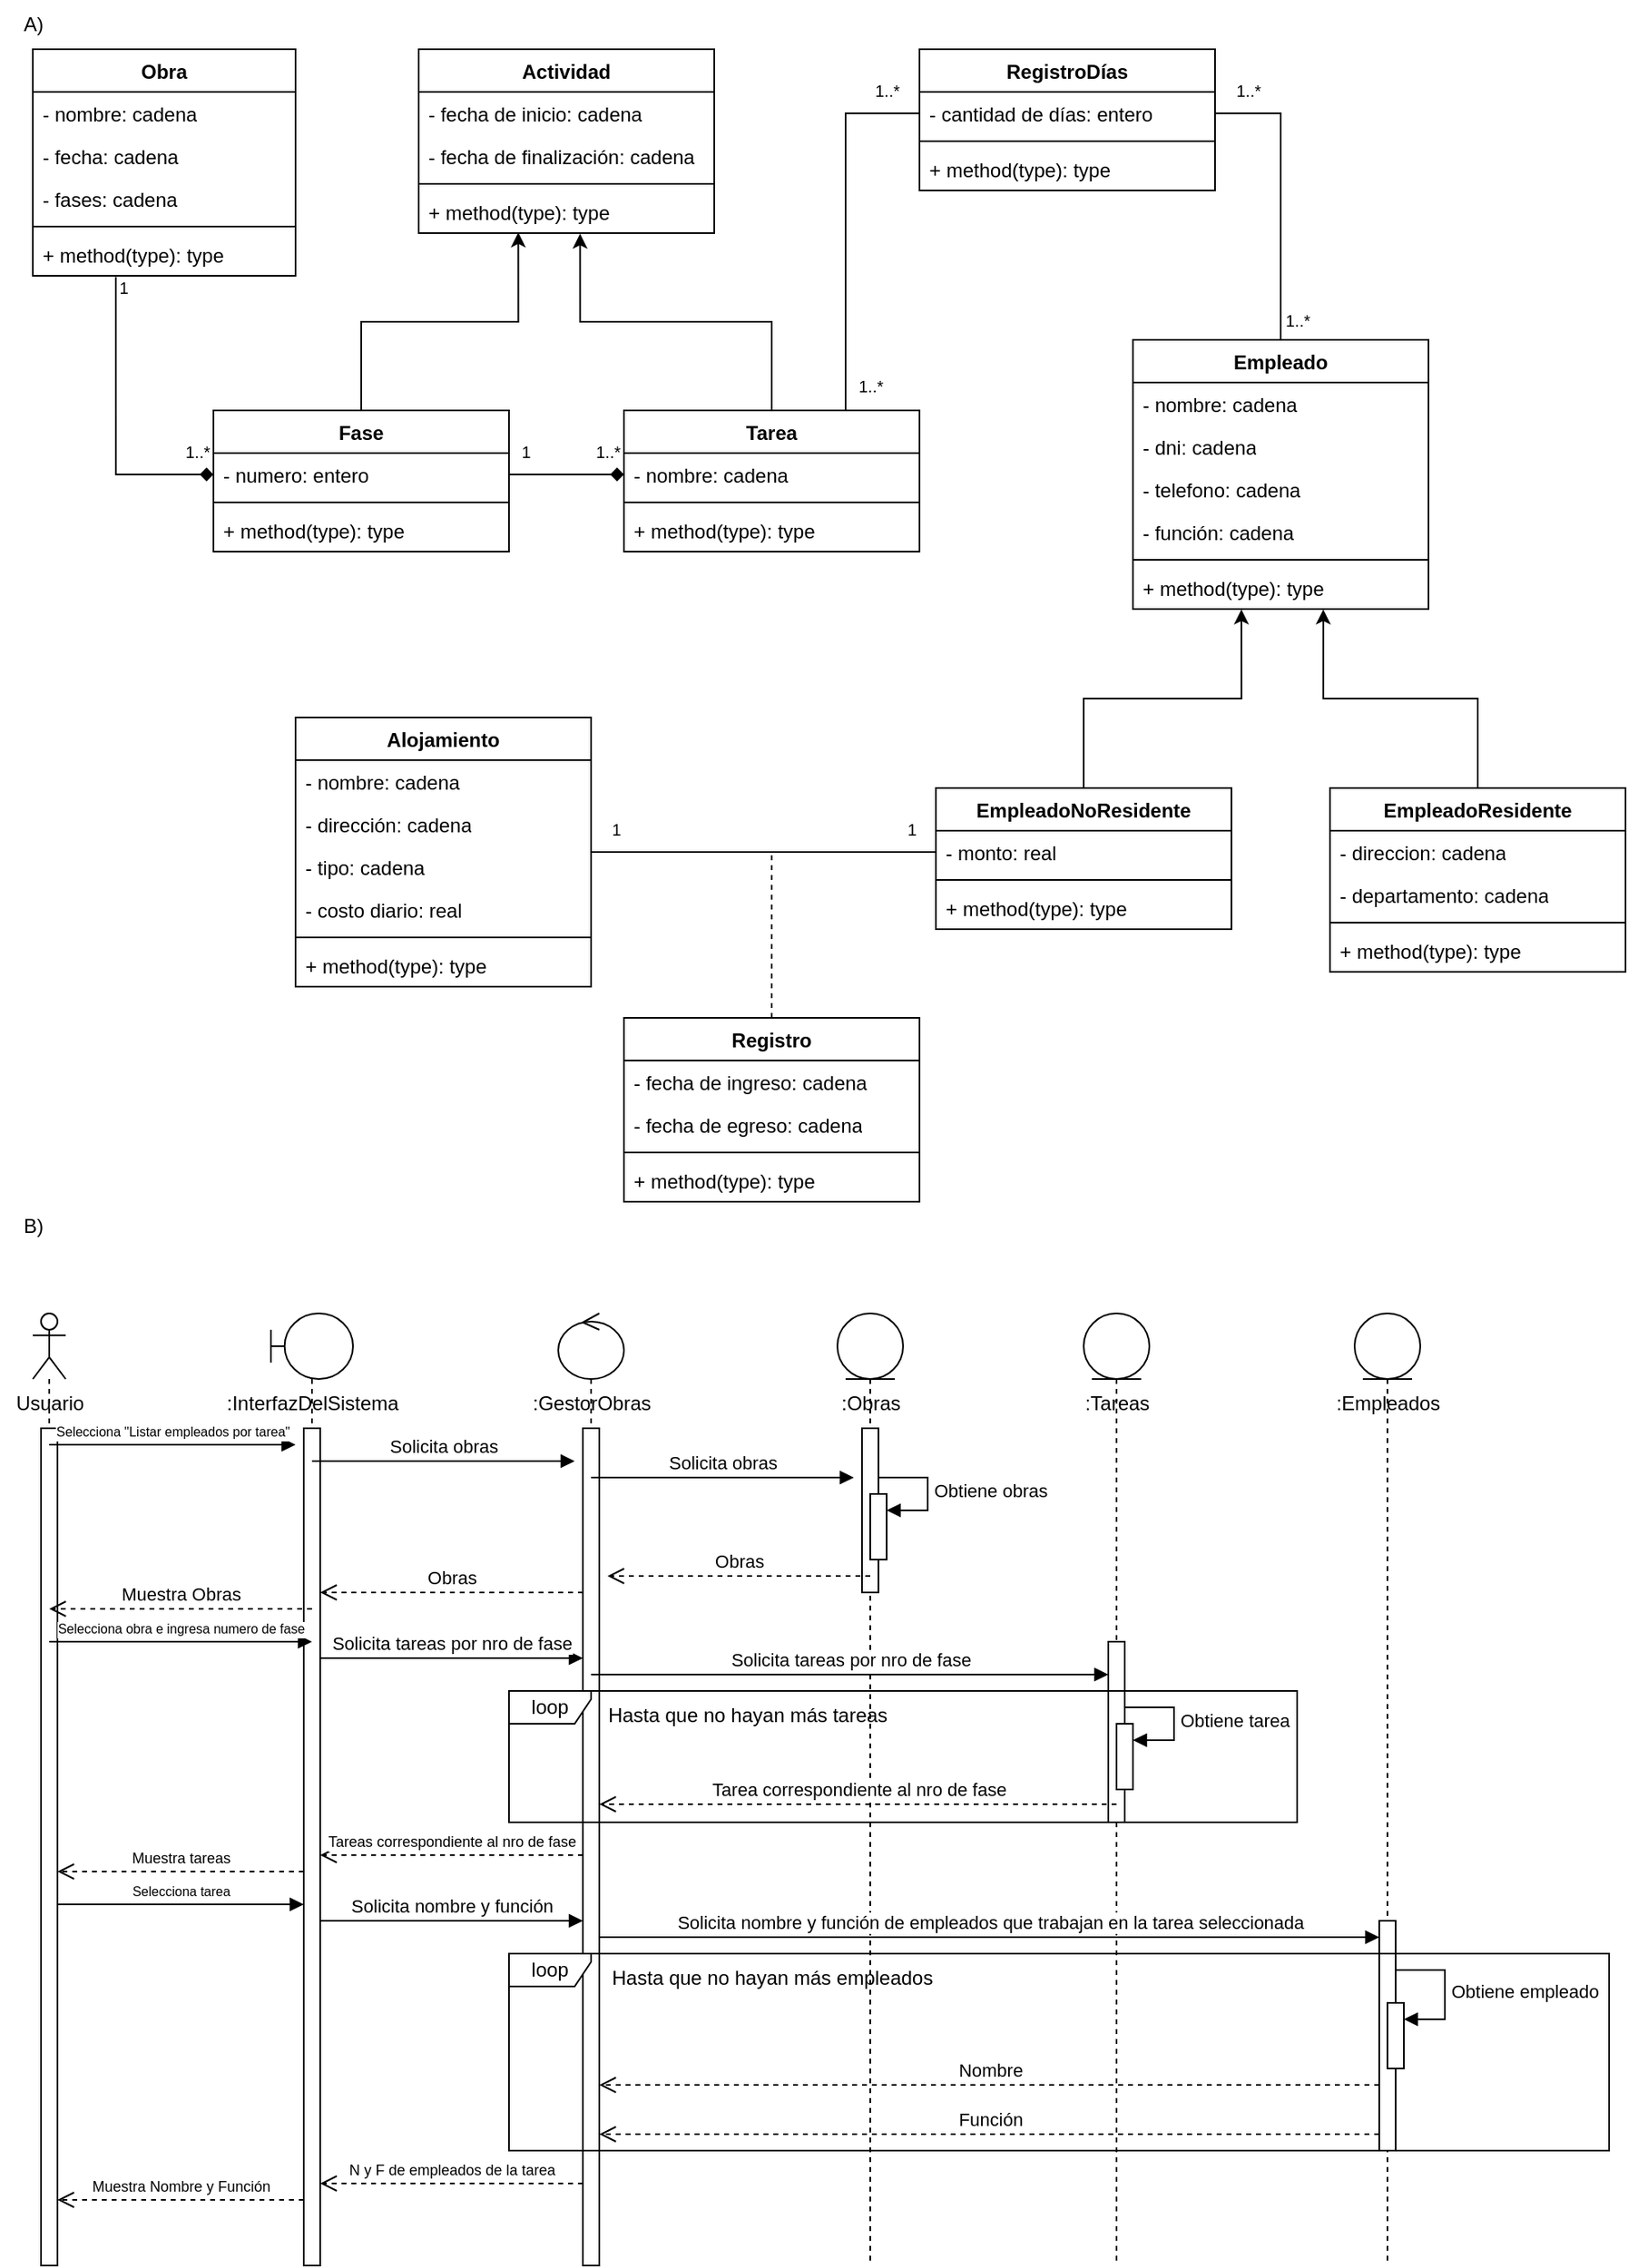 <mxfile version="24.1.0" type="device">
  <diagram name="Página-1" id="H4vdvywQ_D1Fcsfk9ztV">
    <mxGraphModel dx="802" dy="943" grid="1" gridSize="10" guides="1" tooltips="1" connect="1" arrows="1" fold="1" page="1" pageScale="1" pageWidth="827" pageHeight="1169" math="0" shadow="0">
      <root>
        <mxCell id="0" />
        <mxCell id="1" parent="0" />
        <mxCell id="A_2a54aG4_3B0XlmG7GZ-1" value="Obra" style="swimlane;fontStyle=1;align=center;verticalAlign=top;childLayout=stackLayout;horizontal=1;startSize=26;horizontalStack=0;resizeParent=1;resizeParentMax=0;resizeLast=0;collapsible=1;marginBottom=0;whiteSpace=wrap;html=1;" parent="1" vertex="1">
          <mxGeometry x="20" y="30" width="160" height="138" as="geometry">
            <mxRectangle x="10" y="20" width="70" height="30" as="alternateBounds" />
          </mxGeometry>
        </mxCell>
        <mxCell id="A_2a54aG4_3B0XlmG7GZ-6" value="- nombre: cadena" style="text;strokeColor=none;fillColor=none;align=left;verticalAlign=top;spacingLeft=4;spacingRight=4;overflow=hidden;rotatable=0;points=[[0,0.5],[1,0.5]];portConstraint=eastwest;whiteSpace=wrap;html=1;" parent="A_2a54aG4_3B0XlmG7GZ-1" vertex="1">
          <mxGeometry y="26" width="160" height="26" as="geometry" />
        </mxCell>
        <mxCell id="A_2a54aG4_3B0XlmG7GZ-5" value="- fecha: cadena" style="text;strokeColor=none;fillColor=none;align=left;verticalAlign=top;spacingLeft=4;spacingRight=4;overflow=hidden;rotatable=0;points=[[0,0.5],[1,0.5]];portConstraint=eastwest;whiteSpace=wrap;html=1;" parent="A_2a54aG4_3B0XlmG7GZ-1" vertex="1">
          <mxGeometry y="52" width="160" height="26" as="geometry" />
        </mxCell>
        <mxCell id="A_2a54aG4_3B0XlmG7GZ-2" value="- fases: cadena" style="text;strokeColor=none;fillColor=none;align=left;verticalAlign=top;spacingLeft=4;spacingRight=4;overflow=hidden;rotatable=0;points=[[0,0.5],[1,0.5]];portConstraint=eastwest;whiteSpace=wrap;html=1;" parent="A_2a54aG4_3B0XlmG7GZ-1" vertex="1">
          <mxGeometry y="78" width="160" height="26" as="geometry" />
        </mxCell>
        <mxCell id="A_2a54aG4_3B0XlmG7GZ-3" value="" style="line;strokeWidth=1;fillColor=none;align=left;verticalAlign=middle;spacingTop=-1;spacingLeft=3;spacingRight=3;rotatable=0;labelPosition=right;points=[];portConstraint=eastwest;strokeColor=inherit;" parent="A_2a54aG4_3B0XlmG7GZ-1" vertex="1">
          <mxGeometry y="104" width="160" height="8" as="geometry" />
        </mxCell>
        <mxCell id="A_2a54aG4_3B0XlmG7GZ-4" value="+ method(type): type" style="text;strokeColor=none;fillColor=none;align=left;verticalAlign=top;spacingLeft=4;spacingRight=4;overflow=hidden;rotatable=0;points=[[0,0.5],[1,0.5]];portConstraint=eastwest;whiteSpace=wrap;html=1;" parent="A_2a54aG4_3B0XlmG7GZ-1" vertex="1">
          <mxGeometry y="112" width="160" height="26" as="geometry" />
        </mxCell>
        <mxCell id="A_2a54aG4_3B0XlmG7GZ-7" value="Fase" style="swimlane;fontStyle=1;align=center;verticalAlign=top;childLayout=stackLayout;horizontal=1;startSize=26;horizontalStack=0;resizeParent=1;resizeParentMax=0;resizeLast=0;collapsible=1;marginBottom=0;whiteSpace=wrap;html=1;" parent="1" vertex="1">
          <mxGeometry x="130" y="250" width="180" height="86" as="geometry">
            <mxRectangle x="190" y="20" width="70" height="30" as="alternateBounds" />
          </mxGeometry>
        </mxCell>
        <mxCell id="A_2a54aG4_3B0XlmG7GZ-8" value="- numero: entero" style="text;strokeColor=none;fillColor=none;align=left;verticalAlign=top;spacingLeft=4;spacingRight=4;overflow=hidden;rotatable=0;points=[[0,0.5],[1,0.5]];portConstraint=eastwest;whiteSpace=wrap;html=1;" parent="A_2a54aG4_3B0XlmG7GZ-7" vertex="1">
          <mxGeometry y="26" width="180" height="26" as="geometry" />
        </mxCell>
        <mxCell id="A_2a54aG4_3B0XlmG7GZ-11" value="" style="line;strokeWidth=1;fillColor=none;align=left;verticalAlign=middle;spacingTop=-1;spacingLeft=3;spacingRight=3;rotatable=0;labelPosition=right;points=[];portConstraint=eastwest;strokeColor=inherit;" parent="A_2a54aG4_3B0XlmG7GZ-7" vertex="1">
          <mxGeometry y="52" width="180" height="8" as="geometry" />
        </mxCell>
        <mxCell id="A_2a54aG4_3B0XlmG7GZ-12" value="+ method(type): type" style="text;strokeColor=none;fillColor=none;align=left;verticalAlign=top;spacingLeft=4;spacingRight=4;overflow=hidden;rotatable=0;points=[[0,0.5],[1,0.5]];portConstraint=eastwest;whiteSpace=wrap;html=1;" parent="A_2a54aG4_3B0XlmG7GZ-7" vertex="1">
          <mxGeometry y="60" width="180" height="26" as="geometry" />
        </mxCell>
        <mxCell id="A_2a54aG4_3B0XlmG7GZ-19" value="Tarea" style="swimlane;fontStyle=1;align=center;verticalAlign=top;childLayout=stackLayout;horizontal=1;startSize=26;horizontalStack=0;resizeParent=1;resizeParentMax=0;resizeLast=0;collapsible=1;marginBottom=0;whiteSpace=wrap;html=1;" parent="1" vertex="1">
          <mxGeometry x="380" y="250" width="180" height="86" as="geometry">
            <mxRectangle x="390" y="20" width="70" height="30" as="alternateBounds" />
          </mxGeometry>
        </mxCell>
        <mxCell id="A_2a54aG4_3B0XlmG7GZ-20" value="- nombre: cadena" style="text;strokeColor=none;fillColor=none;align=left;verticalAlign=top;spacingLeft=4;spacingRight=4;overflow=hidden;rotatable=0;points=[[0,0.5],[1,0.5]];portConstraint=eastwest;whiteSpace=wrap;html=1;" parent="A_2a54aG4_3B0XlmG7GZ-19" vertex="1">
          <mxGeometry y="26" width="180" height="26" as="geometry" />
        </mxCell>
        <mxCell id="A_2a54aG4_3B0XlmG7GZ-23" value="" style="line;strokeWidth=1;fillColor=none;align=left;verticalAlign=middle;spacingTop=-1;spacingLeft=3;spacingRight=3;rotatable=0;labelPosition=right;points=[];portConstraint=eastwest;strokeColor=inherit;" parent="A_2a54aG4_3B0XlmG7GZ-19" vertex="1">
          <mxGeometry y="52" width="180" height="8" as="geometry" />
        </mxCell>
        <mxCell id="A_2a54aG4_3B0XlmG7GZ-24" value="+ method(type): type" style="text;strokeColor=none;fillColor=none;align=left;verticalAlign=top;spacingLeft=4;spacingRight=4;overflow=hidden;rotatable=0;points=[[0,0.5],[1,0.5]];portConstraint=eastwest;whiteSpace=wrap;html=1;" parent="A_2a54aG4_3B0XlmG7GZ-19" vertex="1">
          <mxGeometry y="60" width="180" height="26" as="geometry" />
        </mxCell>
        <mxCell id="A_2a54aG4_3B0XlmG7GZ-25" value="EmpleadoResidente" style="swimlane;fontStyle=1;align=center;verticalAlign=top;childLayout=stackLayout;horizontal=1;startSize=26;horizontalStack=0;resizeParent=1;resizeParentMax=0;resizeLast=0;collapsible=1;marginBottom=0;whiteSpace=wrap;html=1;" parent="1" vertex="1">
          <mxGeometry x="810" y="480" width="180" height="112" as="geometry">
            <mxRectangle x="660" y="530" width="150" height="30" as="alternateBounds" />
          </mxGeometry>
        </mxCell>
        <mxCell id="A_2a54aG4_3B0XlmG7GZ-32" value="- direccion: cadena" style="text;strokeColor=none;fillColor=none;align=left;verticalAlign=top;spacingLeft=4;spacingRight=4;overflow=hidden;rotatable=0;points=[[0,0.5],[1,0.5]];portConstraint=eastwest;whiteSpace=wrap;html=1;" parent="A_2a54aG4_3B0XlmG7GZ-25" vertex="1">
          <mxGeometry y="26" width="180" height="26" as="geometry" />
        </mxCell>
        <mxCell id="A_2a54aG4_3B0XlmG7GZ-28" value="- departamento: cadena" style="text;strokeColor=none;fillColor=none;align=left;verticalAlign=top;spacingLeft=4;spacingRight=4;overflow=hidden;rotatable=0;points=[[0,0.5],[1,0.5]];portConstraint=eastwest;whiteSpace=wrap;html=1;" parent="A_2a54aG4_3B0XlmG7GZ-25" vertex="1">
          <mxGeometry y="52" width="180" height="26" as="geometry" />
        </mxCell>
        <mxCell id="A_2a54aG4_3B0XlmG7GZ-29" value="" style="line;strokeWidth=1;fillColor=none;align=left;verticalAlign=middle;spacingTop=-1;spacingLeft=3;spacingRight=3;rotatable=0;labelPosition=right;points=[];portConstraint=eastwest;strokeColor=inherit;" parent="A_2a54aG4_3B0XlmG7GZ-25" vertex="1">
          <mxGeometry y="78" width="180" height="8" as="geometry" />
        </mxCell>
        <mxCell id="A_2a54aG4_3B0XlmG7GZ-30" value="+ method(type): type" style="text;strokeColor=none;fillColor=none;align=left;verticalAlign=top;spacingLeft=4;spacingRight=4;overflow=hidden;rotatable=0;points=[[0,0.5],[1,0.5]];portConstraint=eastwest;whiteSpace=wrap;html=1;" parent="A_2a54aG4_3B0XlmG7GZ-25" vertex="1">
          <mxGeometry y="86" width="180" height="26" as="geometry" />
        </mxCell>
        <mxCell id="A_2a54aG4_3B0XlmG7GZ-34" value="EmpleadoNoResidente" style="swimlane;fontStyle=1;align=center;verticalAlign=top;childLayout=stackLayout;horizontal=1;startSize=26;horizontalStack=0;resizeParent=1;resizeParentMax=0;resizeLast=0;collapsible=1;marginBottom=0;whiteSpace=wrap;html=1;" parent="1" vertex="1">
          <mxGeometry x="570" y="480" width="180" height="86" as="geometry">
            <mxRectangle x="667" y="530" width="160" height="30" as="alternateBounds" />
          </mxGeometry>
        </mxCell>
        <mxCell id="A_2a54aG4_3B0XlmG7GZ-40" value="- monto: real" style="text;strokeColor=none;fillColor=none;align=left;verticalAlign=top;spacingLeft=4;spacingRight=4;overflow=hidden;rotatable=0;points=[[0,0.5],[1,0.5]];portConstraint=eastwest;whiteSpace=wrap;html=1;" parent="A_2a54aG4_3B0XlmG7GZ-34" vertex="1">
          <mxGeometry y="26" width="180" height="26" as="geometry" />
        </mxCell>
        <mxCell id="A_2a54aG4_3B0XlmG7GZ-41" value="" style="line;strokeWidth=1;fillColor=none;align=left;verticalAlign=middle;spacingTop=-1;spacingLeft=3;spacingRight=3;rotatable=0;labelPosition=right;points=[];portConstraint=eastwest;strokeColor=inherit;" parent="A_2a54aG4_3B0XlmG7GZ-34" vertex="1">
          <mxGeometry y="52" width="180" height="8" as="geometry" />
        </mxCell>
        <mxCell id="A_2a54aG4_3B0XlmG7GZ-42" value="+ method(type): type" style="text;strokeColor=none;fillColor=none;align=left;verticalAlign=top;spacingLeft=4;spacingRight=4;overflow=hidden;rotatable=0;points=[[0,0.5],[1,0.5]];portConstraint=eastwest;whiteSpace=wrap;html=1;" parent="A_2a54aG4_3B0XlmG7GZ-34" vertex="1">
          <mxGeometry y="60" width="180" height="26" as="geometry" />
        </mxCell>
        <mxCell id="A_2a54aG4_3B0XlmG7GZ-43" value="Alojamiento" style="swimlane;fontStyle=1;align=center;verticalAlign=top;childLayout=stackLayout;horizontal=1;startSize=26;horizontalStack=0;resizeParent=1;resizeParentMax=0;resizeLast=0;collapsible=1;marginBottom=0;whiteSpace=wrap;html=1;" parent="1" vertex="1">
          <mxGeometry x="180" y="437" width="180" height="164" as="geometry">
            <mxRectangle x="255" y="585" width="100" height="30" as="alternateBounds" />
          </mxGeometry>
        </mxCell>
        <mxCell id="A_2a54aG4_3B0XlmG7GZ-44" value="- nombre: cadena" style="text;strokeColor=none;fillColor=none;align=left;verticalAlign=top;spacingLeft=4;spacingRight=4;overflow=hidden;rotatable=0;points=[[0,0.5],[1,0.5]];portConstraint=eastwest;whiteSpace=wrap;html=1;" parent="A_2a54aG4_3B0XlmG7GZ-43" vertex="1">
          <mxGeometry y="26" width="180" height="26" as="geometry" />
        </mxCell>
        <mxCell id="A_2a54aG4_3B0XlmG7GZ-45" value="- dirección: cadena" style="text;strokeColor=none;fillColor=none;align=left;verticalAlign=top;spacingLeft=4;spacingRight=4;overflow=hidden;rotatable=0;points=[[0,0.5],[1,0.5]];portConstraint=eastwest;whiteSpace=wrap;html=1;" parent="A_2a54aG4_3B0XlmG7GZ-43" vertex="1">
          <mxGeometry y="52" width="180" height="26" as="geometry" />
        </mxCell>
        <mxCell id="A_2a54aG4_3B0XlmG7GZ-49" value="- tipo: cadena" style="text;strokeColor=none;fillColor=none;align=left;verticalAlign=top;spacingLeft=4;spacingRight=4;overflow=hidden;rotatable=0;points=[[0,0.5],[1,0.5]];portConstraint=eastwest;whiteSpace=wrap;html=1;" parent="A_2a54aG4_3B0XlmG7GZ-43" vertex="1">
          <mxGeometry y="78" width="180" height="26" as="geometry" />
        </mxCell>
        <mxCell id="A_2a54aG4_3B0XlmG7GZ-46" value="- costo diario: real" style="text;strokeColor=none;fillColor=none;align=left;verticalAlign=top;spacingLeft=4;spacingRight=4;overflow=hidden;rotatable=0;points=[[0,0.5],[1,0.5]];portConstraint=eastwest;whiteSpace=wrap;html=1;" parent="A_2a54aG4_3B0XlmG7GZ-43" vertex="1">
          <mxGeometry y="104" width="180" height="26" as="geometry" />
        </mxCell>
        <mxCell id="A_2a54aG4_3B0XlmG7GZ-47" value="" style="line;strokeWidth=1;fillColor=none;align=left;verticalAlign=middle;spacingTop=-1;spacingLeft=3;spacingRight=3;rotatable=0;labelPosition=right;points=[];portConstraint=eastwest;strokeColor=inherit;" parent="A_2a54aG4_3B0XlmG7GZ-43" vertex="1">
          <mxGeometry y="130" width="180" height="8" as="geometry" />
        </mxCell>
        <mxCell id="A_2a54aG4_3B0XlmG7GZ-48" value="+ method(type): type" style="text;strokeColor=none;fillColor=none;align=left;verticalAlign=top;spacingLeft=4;spacingRight=4;overflow=hidden;rotatable=0;points=[[0,0.5],[1,0.5]];portConstraint=eastwest;whiteSpace=wrap;html=1;" parent="A_2a54aG4_3B0XlmG7GZ-43" vertex="1">
          <mxGeometry y="138" width="180" height="26" as="geometry" />
        </mxCell>
        <mxCell id="A_2a54aG4_3B0XlmG7GZ-50" value="Registro" style="swimlane;fontStyle=1;align=center;verticalAlign=top;childLayout=stackLayout;horizontal=1;startSize=26;horizontalStack=0;resizeParent=1;resizeParentMax=0;resizeLast=0;collapsible=1;marginBottom=0;whiteSpace=wrap;html=1;" parent="1" vertex="1">
          <mxGeometry x="380" y="620" width="180" height="112" as="geometry">
            <mxRectangle x="430" y="749" width="90" height="30" as="alternateBounds" />
          </mxGeometry>
        </mxCell>
        <mxCell id="A_2a54aG4_3B0XlmG7GZ-51" value="- fecha de ingreso: cadena" style="text;strokeColor=none;fillColor=none;align=left;verticalAlign=top;spacingLeft=4;spacingRight=4;overflow=hidden;rotatable=0;points=[[0,0.5],[1,0.5]];portConstraint=eastwest;whiteSpace=wrap;html=1;" parent="A_2a54aG4_3B0XlmG7GZ-50" vertex="1">
          <mxGeometry y="26" width="180" height="26" as="geometry" />
        </mxCell>
        <mxCell id="A_2a54aG4_3B0XlmG7GZ-52" value="- fecha de egreso: cadena" style="text;strokeColor=none;fillColor=none;align=left;verticalAlign=top;spacingLeft=4;spacingRight=4;overflow=hidden;rotatable=0;points=[[0,0.5],[1,0.5]];portConstraint=eastwest;whiteSpace=wrap;html=1;" parent="A_2a54aG4_3B0XlmG7GZ-50" vertex="1">
          <mxGeometry y="52" width="180" height="26" as="geometry" />
        </mxCell>
        <mxCell id="A_2a54aG4_3B0XlmG7GZ-54" value="" style="line;strokeWidth=1;fillColor=none;align=left;verticalAlign=middle;spacingTop=-1;spacingLeft=3;spacingRight=3;rotatable=0;labelPosition=right;points=[];portConstraint=eastwest;strokeColor=inherit;" parent="A_2a54aG4_3B0XlmG7GZ-50" vertex="1">
          <mxGeometry y="78" width="180" height="8" as="geometry" />
        </mxCell>
        <mxCell id="A_2a54aG4_3B0XlmG7GZ-55" value="+ method(type): type" style="text;strokeColor=none;fillColor=none;align=left;verticalAlign=top;spacingLeft=4;spacingRight=4;overflow=hidden;rotatable=0;points=[[0,0.5],[1,0.5]];portConstraint=eastwest;whiteSpace=wrap;html=1;" parent="A_2a54aG4_3B0XlmG7GZ-50" vertex="1">
          <mxGeometry y="86" width="180" height="26" as="geometry" />
        </mxCell>
        <mxCell id="A_2a54aG4_3B0XlmG7GZ-56" value="Actividad" style="swimlane;fontStyle=1;align=center;verticalAlign=top;childLayout=stackLayout;horizontal=1;startSize=26;horizontalStack=0;resizeParent=1;resizeParentMax=0;resizeLast=0;collapsible=1;marginBottom=0;whiteSpace=wrap;html=1;" parent="1" vertex="1">
          <mxGeometry x="255" y="30" width="180" height="112" as="geometry">
            <mxRectangle x="390" y="20" width="70" height="30" as="alternateBounds" />
          </mxGeometry>
        </mxCell>
        <mxCell id="A_2a54aG4_3B0XlmG7GZ-58" value="- fecha de inicio: cadena" style="text;strokeColor=none;fillColor=none;align=left;verticalAlign=top;spacingLeft=4;spacingRight=4;overflow=hidden;rotatable=0;points=[[0,0.5],[1,0.5]];portConstraint=eastwest;whiteSpace=wrap;html=1;" parent="A_2a54aG4_3B0XlmG7GZ-56" vertex="1">
          <mxGeometry y="26" width="180" height="26" as="geometry" />
        </mxCell>
        <mxCell id="A_2a54aG4_3B0XlmG7GZ-59" value="- fecha de finalización: cadena" style="text;strokeColor=none;fillColor=none;align=left;verticalAlign=top;spacingLeft=4;spacingRight=4;overflow=hidden;rotatable=0;points=[[0,0.5],[1,0.5]];portConstraint=eastwest;whiteSpace=wrap;html=1;" parent="A_2a54aG4_3B0XlmG7GZ-56" vertex="1">
          <mxGeometry y="52" width="180" height="26" as="geometry" />
        </mxCell>
        <mxCell id="A_2a54aG4_3B0XlmG7GZ-60" value="" style="line;strokeWidth=1;fillColor=none;align=left;verticalAlign=middle;spacingTop=-1;spacingLeft=3;spacingRight=3;rotatable=0;labelPosition=right;points=[];portConstraint=eastwest;strokeColor=inherit;" parent="A_2a54aG4_3B0XlmG7GZ-56" vertex="1">
          <mxGeometry y="78" width="180" height="8" as="geometry" />
        </mxCell>
        <mxCell id="A_2a54aG4_3B0XlmG7GZ-61" value="+ method(type): type" style="text;strokeColor=none;fillColor=none;align=left;verticalAlign=top;spacingLeft=4;spacingRight=4;overflow=hidden;rotatable=0;points=[[0,0.5],[1,0.5]];portConstraint=eastwest;whiteSpace=wrap;html=1;" parent="A_2a54aG4_3B0XlmG7GZ-56" vertex="1">
          <mxGeometry y="86" width="180" height="26" as="geometry" />
        </mxCell>
        <mxCell id="A_2a54aG4_3B0XlmG7GZ-62" style="edgeStyle=orthogonalEdgeStyle;rounded=0;orthogonalLoop=1;jettySize=auto;html=1;exitX=0.5;exitY=0;exitDx=0;exitDy=0;entryX=0.337;entryY=0.985;entryDx=0;entryDy=0;entryPerimeter=0;" parent="1" source="A_2a54aG4_3B0XlmG7GZ-7" target="A_2a54aG4_3B0XlmG7GZ-61" edge="1">
          <mxGeometry relative="1" as="geometry" />
        </mxCell>
        <mxCell id="A_2a54aG4_3B0XlmG7GZ-63" style="edgeStyle=orthogonalEdgeStyle;rounded=0;orthogonalLoop=1;jettySize=auto;html=1;exitX=0.5;exitY=0;exitDx=0;exitDy=0;entryX=0.546;entryY=1.015;entryDx=0;entryDy=0;entryPerimeter=0;" parent="1" source="A_2a54aG4_3B0XlmG7GZ-19" target="A_2a54aG4_3B0XlmG7GZ-61" edge="1">
          <mxGeometry relative="1" as="geometry" />
        </mxCell>
        <mxCell id="A_2a54aG4_3B0XlmG7GZ-64" style="edgeStyle=orthogonalEdgeStyle;rounded=0;orthogonalLoop=1;jettySize=auto;html=1;exitX=0.316;exitY=1.027;exitDx=0;exitDy=0;entryX=0;entryY=0.5;entryDx=0;entryDy=0;endArrow=diamond;endFill=1;exitPerimeter=0;" parent="1" source="A_2a54aG4_3B0XlmG7GZ-4" target="A_2a54aG4_3B0XlmG7GZ-8" edge="1">
          <mxGeometry relative="1" as="geometry" />
        </mxCell>
        <mxCell id="A_2a54aG4_3B0XlmG7GZ-65" style="edgeStyle=orthogonalEdgeStyle;rounded=0;orthogonalLoop=1;jettySize=auto;html=1;exitX=1;exitY=0.5;exitDx=0;exitDy=0;entryX=0;entryY=0.5;entryDx=0;entryDy=0;endArrow=diamond;endFill=1;" parent="1" source="A_2a54aG4_3B0XlmG7GZ-8" target="A_2a54aG4_3B0XlmG7GZ-20" edge="1">
          <mxGeometry relative="1" as="geometry" />
        </mxCell>
        <mxCell id="A_2a54aG4_3B0XlmG7GZ-87" style="edgeStyle=orthogonalEdgeStyle;rounded=0;orthogonalLoop=1;jettySize=auto;html=1;exitX=0.5;exitY=0;exitDx=0;exitDy=0;entryX=1;entryY=0.5;entryDx=0;entryDy=0;endArrow=none;endFill=0;" parent="1" source="A_2a54aG4_3B0XlmG7GZ-66" target="A_2a54aG4_3B0XlmG7GZ-83" edge="1">
          <mxGeometry relative="1" as="geometry" />
        </mxCell>
        <mxCell id="A_2a54aG4_3B0XlmG7GZ-66" value="Empleado" style="swimlane;fontStyle=1;align=center;verticalAlign=top;childLayout=stackLayout;horizontal=1;startSize=26;horizontalStack=0;resizeParent=1;resizeParentMax=0;resizeLast=0;collapsible=1;marginBottom=0;whiteSpace=wrap;html=1;" parent="1" vertex="1">
          <mxGeometry x="690" y="207" width="180" height="164" as="geometry">
            <mxRectangle x="660" y="530" width="150" height="30" as="alternateBounds" />
          </mxGeometry>
        </mxCell>
        <mxCell id="A_2a54aG4_3B0XlmG7GZ-67" value="- nombre: cadena" style="text;strokeColor=none;fillColor=none;align=left;verticalAlign=top;spacingLeft=4;spacingRight=4;overflow=hidden;rotatable=0;points=[[0,0.5],[1,0.5]];portConstraint=eastwest;whiteSpace=wrap;html=1;" parent="A_2a54aG4_3B0XlmG7GZ-66" vertex="1">
          <mxGeometry y="26" width="180" height="26" as="geometry" />
        </mxCell>
        <mxCell id="A_2a54aG4_3B0XlmG7GZ-68" value="- dni: cadena" style="text;strokeColor=none;fillColor=none;align=left;verticalAlign=top;spacingLeft=4;spacingRight=4;overflow=hidden;rotatable=0;points=[[0,0.5],[1,0.5]];portConstraint=eastwest;whiteSpace=wrap;html=1;" parent="A_2a54aG4_3B0XlmG7GZ-66" vertex="1">
          <mxGeometry y="52" width="180" height="26" as="geometry" />
        </mxCell>
        <mxCell id="A_2a54aG4_3B0XlmG7GZ-69" value="- telefono: cadena" style="text;strokeColor=none;fillColor=none;align=left;verticalAlign=top;spacingLeft=4;spacingRight=4;overflow=hidden;rotatable=0;points=[[0,0.5],[1,0.5]];portConstraint=eastwest;whiteSpace=wrap;html=1;" parent="A_2a54aG4_3B0XlmG7GZ-66" vertex="1">
          <mxGeometry y="78" width="180" height="26" as="geometry" />
        </mxCell>
        <mxCell id="A_2a54aG4_3B0XlmG7GZ-72" value="- función: cadena" style="text;strokeColor=none;fillColor=none;align=left;verticalAlign=top;spacingLeft=4;spacingRight=4;overflow=hidden;rotatable=0;points=[[0,0.5],[1,0.5]];portConstraint=eastwest;whiteSpace=wrap;html=1;" parent="A_2a54aG4_3B0XlmG7GZ-66" vertex="1">
          <mxGeometry y="104" width="180" height="26" as="geometry" />
        </mxCell>
        <mxCell id="A_2a54aG4_3B0XlmG7GZ-73" value="" style="line;strokeWidth=1;fillColor=none;align=left;verticalAlign=middle;spacingTop=-1;spacingLeft=3;spacingRight=3;rotatable=0;labelPosition=right;points=[];portConstraint=eastwest;strokeColor=inherit;" parent="A_2a54aG4_3B0XlmG7GZ-66" vertex="1">
          <mxGeometry y="130" width="180" height="8" as="geometry" />
        </mxCell>
        <mxCell id="A_2a54aG4_3B0XlmG7GZ-74" value="+ method(type): type" style="text;strokeColor=none;fillColor=none;align=left;verticalAlign=top;spacingLeft=4;spacingRight=4;overflow=hidden;rotatable=0;points=[[0,0.5],[1,0.5]];portConstraint=eastwest;whiteSpace=wrap;html=1;" parent="A_2a54aG4_3B0XlmG7GZ-66" vertex="1">
          <mxGeometry y="138" width="180" height="26" as="geometry" />
        </mxCell>
        <mxCell id="A_2a54aG4_3B0XlmG7GZ-75" style="edgeStyle=orthogonalEdgeStyle;rounded=0;orthogonalLoop=1;jettySize=auto;html=1;exitX=0.5;exitY=0;exitDx=0;exitDy=0;entryX=0.644;entryY=1.01;entryDx=0;entryDy=0;entryPerimeter=0;" parent="1" source="A_2a54aG4_3B0XlmG7GZ-25" target="A_2a54aG4_3B0XlmG7GZ-74" edge="1">
          <mxGeometry relative="1" as="geometry" />
        </mxCell>
        <mxCell id="A_2a54aG4_3B0XlmG7GZ-76" style="edgeStyle=orthogonalEdgeStyle;rounded=0;orthogonalLoop=1;jettySize=auto;html=1;exitX=0.5;exitY=0;exitDx=0;exitDy=0;entryX=0.367;entryY=1.01;entryDx=0;entryDy=0;entryPerimeter=0;" parent="1" source="A_2a54aG4_3B0XlmG7GZ-34" target="A_2a54aG4_3B0XlmG7GZ-74" edge="1">
          <mxGeometry relative="1" as="geometry" />
        </mxCell>
        <mxCell id="A_2a54aG4_3B0XlmG7GZ-81" value="" style="group" parent="1" vertex="1" connectable="0">
          <mxGeometry x="470" y="520" as="geometry" />
        </mxCell>
        <mxCell id="A_2a54aG4_3B0XlmG7GZ-79" style="edgeStyle=orthogonalEdgeStyle;rounded=0;orthogonalLoop=1;jettySize=auto;html=1;exitX=0;exitY=0.5;exitDx=0;exitDy=0;endArrow=none;endFill=0;" parent="A_2a54aG4_3B0XlmG7GZ-81" source="A_2a54aG4_3B0XlmG7GZ-40" target="A_2a54aG4_3B0XlmG7GZ-43" edge="1">
          <mxGeometry relative="1" as="geometry" />
        </mxCell>
        <mxCell id="A_2a54aG4_3B0XlmG7GZ-80" value="" style="endArrow=none;dashed=1;html=1;rounded=0;exitX=0.5;exitY=0;exitDx=0;exitDy=0;" parent="A_2a54aG4_3B0XlmG7GZ-81" source="A_2a54aG4_3B0XlmG7GZ-50" edge="1">
          <mxGeometry width="50" height="50" relative="1" as="geometry">
            <mxPoint x="-25" y="72" as="sourcePoint" />
            <mxPoint as="targetPoint" />
          </mxGeometry>
        </mxCell>
        <mxCell id="A_2a54aG4_3B0XlmG7GZ-82" value="RegistroDías" style="swimlane;fontStyle=1;align=center;verticalAlign=top;childLayout=stackLayout;horizontal=1;startSize=26;horizontalStack=0;resizeParent=1;resizeParentMax=0;resizeLast=0;collapsible=1;marginBottom=0;whiteSpace=wrap;html=1;" parent="1" vertex="1">
          <mxGeometry x="560" y="30" width="180" height="86" as="geometry">
            <mxRectangle x="430" y="749" width="90" height="30" as="alternateBounds" />
          </mxGeometry>
        </mxCell>
        <mxCell id="A_2a54aG4_3B0XlmG7GZ-83" value="- cantidad de días: entero" style="text;strokeColor=none;fillColor=none;align=left;verticalAlign=top;spacingLeft=4;spacingRight=4;overflow=hidden;rotatable=0;points=[[0,0.5],[1,0.5]];portConstraint=eastwest;whiteSpace=wrap;html=1;" parent="A_2a54aG4_3B0XlmG7GZ-82" vertex="1">
          <mxGeometry y="26" width="180" height="26" as="geometry" />
        </mxCell>
        <mxCell id="A_2a54aG4_3B0XlmG7GZ-85" value="" style="line;strokeWidth=1;fillColor=none;align=left;verticalAlign=middle;spacingTop=-1;spacingLeft=3;spacingRight=3;rotatable=0;labelPosition=right;points=[];portConstraint=eastwest;strokeColor=inherit;" parent="A_2a54aG4_3B0XlmG7GZ-82" vertex="1">
          <mxGeometry y="52" width="180" height="8" as="geometry" />
        </mxCell>
        <mxCell id="A_2a54aG4_3B0XlmG7GZ-86" value="+ method(type): type" style="text;strokeColor=none;fillColor=none;align=left;verticalAlign=top;spacingLeft=4;spacingRight=4;overflow=hidden;rotatable=0;points=[[0,0.5],[1,0.5]];portConstraint=eastwest;whiteSpace=wrap;html=1;" parent="A_2a54aG4_3B0XlmG7GZ-82" vertex="1">
          <mxGeometry y="60" width="180" height="26" as="geometry" />
        </mxCell>
        <mxCell id="A_2a54aG4_3B0XlmG7GZ-88" style="edgeStyle=orthogonalEdgeStyle;rounded=0;orthogonalLoop=1;jettySize=auto;html=1;exitX=0;exitY=0.5;exitDx=0;exitDy=0;entryX=0.75;entryY=0;entryDx=0;entryDy=0;endArrow=none;endFill=0;" parent="1" source="A_2a54aG4_3B0XlmG7GZ-83" target="A_2a54aG4_3B0XlmG7GZ-19" edge="1">
          <mxGeometry relative="1" as="geometry" />
        </mxCell>
        <mxCell id="A_2a54aG4_3B0XlmG7GZ-89" value="1..*" style="text;html=1;align=center;verticalAlign=middle;resizable=0;points=[];autosize=1;strokeColor=none;fillColor=none;fontSize=10;" parent="1" vertex="1">
          <mxGeometry x="770" y="180" width="40" height="30" as="geometry" />
        </mxCell>
        <mxCell id="A_2a54aG4_3B0XlmG7GZ-90" value="1..*" style="text;html=1;align=center;verticalAlign=middle;resizable=0;points=[];autosize=1;strokeColor=none;fillColor=none;fontSize=10;" parent="1" vertex="1">
          <mxGeometry x="510" y="220" width="40" height="30" as="geometry" />
        </mxCell>
        <mxCell id="mVqPL-QW3zo0u7j0bnv8-1" value="A)" style="text;html=1;align=center;verticalAlign=middle;resizable=0;points=[];autosize=1;strokeColor=none;fillColor=none;" parent="1" vertex="1">
          <mxGeometry width="40" height="30" as="geometry" />
        </mxCell>
        <mxCell id="mVqPL-QW3zo0u7j0bnv8-2" value="B)" style="text;html=1;align=center;verticalAlign=middle;resizable=0;points=[];autosize=1;strokeColor=none;fillColor=none;" parent="1" vertex="1">
          <mxGeometry y="732" width="40" height="30" as="geometry" />
        </mxCell>
        <mxCell id="mVqPL-QW3zo0u7j0bnv8-3" value="1..*" style="text;html=1;align=center;verticalAlign=middle;resizable=0;points=[];autosize=1;strokeColor=none;fillColor=none;fontSize=10;" parent="1" vertex="1">
          <mxGeometry x="740" y="40" width="40" height="30" as="geometry" />
        </mxCell>
        <mxCell id="mVqPL-QW3zo0u7j0bnv8-4" value="1..*" style="text;html=1;align=center;verticalAlign=middle;resizable=0;points=[];autosize=1;strokeColor=none;fillColor=none;fontSize=10;" parent="1" vertex="1">
          <mxGeometry x="520" y="40" width="40" height="30" as="geometry" />
        </mxCell>
        <mxCell id="mVqPL-QW3zo0u7j0bnv8-5" value="1..*" style="text;html=1;align=center;verticalAlign=middle;resizable=0;points=[];autosize=1;strokeColor=none;fillColor=none;fontSize=10;" parent="1" vertex="1">
          <mxGeometry x="350" y="260" width="40" height="30" as="geometry" />
        </mxCell>
        <mxCell id="mVqPL-QW3zo0u7j0bnv8-6" value="1" style="text;html=1;align=center;verticalAlign=middle;resizable=0;points=[];autosize=1;strokeColor=none;fillColor=none;fontSize=10;" parent="1" vertex="1">
          <mxGeometry x="305" y="260" width="30" height="30" as="geometry" />
        </mxCell>
        <mxCell id="mVqPL-QW3zo0u7j0bnv8-7" value="1" style="text;html=1;align=center;verticalAlign=middle;resizable=0;points=[];autosize=1;strokeColor=none;fillColor=none;fontSize=10;" parent="1" vertex="1">
          <mxGeometry x="60" y="160" width="30" height="30" as="geometry" />
        </mxCell>
        <mxCell id="mVqPL-QW3zo0u7j0bnv8-8" value="1..*" style="text;html=1;align=center;verticalAlign=middle;resizable=0;points=[];autosize=1;strokeColor=none;fillColor=none;fontSize=10;" parent="1" vertex="1">
          <mxGeometry x="100" y="260" width="40" height="30" as="geometry" />
        </mxCell>
        <mxCell id="mVqPL-QW3zo0u7j0bnv8-9" value="1" style="text;html=1;align=center;verticalAlign=middle;resizable=0;points=[];autosize=1;strokeColor=none;fillColor=none;fontSize=10;" parent="1" vertex="1">
          <mxGeometry x="360" y="490" width="30" height="30" as="geometry" />
        </mxCell>
        <mxCell id="mVqPL-QW3zo0u7j0bnv8-10" value="1" style="text;html=1;align=center;verticalAlign=middle;resizable=0;points=[];autosize=1;strokeColor=none;fillColor=none;fontSize=10;" parent="1" vertex="1">
          <mxGeometry x="540" y="490" width="30" height="30" as="geometry" />
        </mxCell>
        <mxCell id="mVqPL-QW3zo0u7j0bnv8-11" value="" style="shape=umlLifeline;perimeter=lifelinePerimeter;whiteSpace=wrap;html=1;container=1;dropTarget=0;collapsible=0;recursiveResize=0;outlineConnect=0;portConstraint=eastwest;newEdgeStyle={&quot;curved&quot;:0,&quot;rounded&quot;:0};participant=umlActor;" parent="1" vertex="1">
          <mxGeometry x="20" y="800" width="20" height="580" as="geometry" />
        </mxCell>
        <mxCell id="mVqPL-QW3zo0u7j0bnv8-15" value="" style="html=1;points=[[0,0,0,0,5],[0,1,0,0,-5],[1,0,0,0,5],[1,1,0,0,-5]];perimeter=orthogonalPerimeter;outlineConnect=0;targetShapes=umlLifeline;portConstraint=eastwest;newEdgeStyle={&quot;curved&quot;:0,&quot;rounded&quot;:0};" parent="mVqPL-QW3zo0u7j0bnv8-11" vertex="1">
          <mxGeometry x="5" y="70" width="10" height="510" as="geometry" />
        </mxCell>
        <mxCell id="mVqPL-QW3zo0u7j0bnv8-12" value="" style="shape=umlLifeline;perimeter=lifelinePerimeter;whiteSpace=wrap;html=1;container=1;dropTarget=0;collapsible=0;recursiveResize=0;outlineConnect=0;portConstraint=eastwest;newEdgeStyle={&quot;curved&quot;:0,&quot;rounded&quot;:0};participant=umlBoundary;" parent="1" vertex="1">
          <mxGeometry x="165" y="800" width="50" height="580" as="geometry" />
        </mxCell>
        <mxCell id="mVqPL-QW3zo0u7j0bnv8-18" value="" style="html=1;points=[[0,0,0,0,5],[0,1,0,0,-5],[1,0,0,0,5],[1,1,0,0,-5]];perimeter=orthogonalPerimeter;outlineConnect=0;targetShapes=umlLifeline;portConstraint=eastwest;newEdgeStyle={&quot;curved&quot;:0,&quot;rounded&quot;:0};" parent="mVqPL-QW3zo0u7j0bnv8-12" vertex="1">
          <mxGeometry x="20" y="70" width="10" height="510" as="geometry" />
        </mxCell>
        <mxCell id="mVqPL-QW3zo0u7j0bnv8-13" value="" style="shape=umlLifeline;perimeter=lifelinePerimeter;whiteSpace=wrap;html=1;container=1;dropTarget=0;collapsible=0;recursiveResize=0;outlineConnect=0;portConstraint=eastwest;newEdgeStyle={&quot;curved&quot;:0,&quot;rounded&quot;:0};participant=umlControl;" parent="1" vertex="1">
          <mxGeometry x="340" y="800" width="40" height="580" as="geometry" />
        </mxCell>
        <mxCell id="mVqPL-QW3zo0u7j0bnv8-17" value="" style="html=1;points=[[0,0,0,0,5],[0,1,0,0,-5],[1,0,0,0,5],[1,1,0,0,-5]];perimeter=orthogonalPerimeter;outlineConnect=0;targetShapes=umlLifeline;portConstraint=eastwest;newEdgeStyle={&quot;curved&quot;:0,&quot;rounded&quot;:0};" parent="mVqPL-QW3zo0u7j0bnv8-13" vertex="1">
          <mxGeometry x="15" y="70" width="10" height="510" as="geometry" />
        </mxCell>
        <mxCell id="mVqPL-QW3zo0u7j0bnv8-14" value="" style="shape=umlLifeline;perimeter=lifelinePerimeter;whiteSpace=wrap;html=1;container=1;dropTarget=0;collapsible=0;recursiveResize=0;outlineConnect=0;portConstraint=eastwest;newEdgeStyle={&quot;curved&quot;:0,&quot;rounded&quot;:0};participant=umlEntity;" parent="1" vertex="1">
          <mxGeometry x="510" y="800" width="40" height="580" as="geometry" />
        </mxCell>
        <mxCell id="mVqPL-QW3zo0u7j0bnv8-16" value="" style="html=1;points=[[0,0,0,0,5],[0,1,0,0,-5],[1,0,0,0,5],[1,1,0,0,-5]];perimeter=orthogonalPerimeter;outlineConnect=0;targetShapes=umlLifeline;portConstraint=eastwest;newEdgeStyle={&quot;curved&quot;:0,&quot;rounded&quot;:0};" parent="mVqPL-QW3zo0u7j0bnv8-14" vertex="1">
          <mxGeometry x="15" y="70" width="10" height="100" as="geometry" />
        </mxCell>
        <mxCell id="mVqPL-QW3zo0u7j0bnv8-47" value="" style="html=1;points=[[0,0,0,0,5],[0,1,0,0,-5],[1,0,0,0,5],[1,1,0,0,-5]];perimeter=orthogonalPerimeter;outlineConnect=0;targetShapes=umlLifeline;portConstraint=eastwest;newEdgeStyle={&quot;curved&quot;:0,&quot;rounded&quot;:0};" parent="mVqPL-QW3zo0u7j0bnv8-14" vertex="1">
          <mxGeometry x="20" y="110" width="10" height="40" as="geometry" />
        </mxCell>
        <mxCell id="mVqPL-QW3zo0u7j0bnv8-48" value="Obtiene obras" style="html=1;align=left;spacingLeft=2;endArrow=block;rounded=0;edgeStyle=orthogonalEdgeStyle;curved=0;rounded=0;" parent="mVqPL-QW3zo0u7j0bnv8-14" target="mVqPL-QW3zo0u7j0bnv8-47" edge="1">
          <mxGeometry relative="1" as="geometry">
            <mxPoint x="25" y="100" as="sourcePoint" />
            <Array as="points">
              <mxPoint x="55" y="100" />
              <mxPoint x="55" y="120" />
            </Array>
          </mxGeometry>
        </mxCell>
        <mxCell id="mVqPL-QW3zo0u7j0bnv8-19" value="Usuario" style="text;html=1;align=center;verticalAlign=middle;resizable=0;points=[];autosize=1;strokeColor=none;fillColor=none;" parent="1" vertex="1">
          <mxGeometry y="840" width="60" height="30" as="geometry" />
        </mxCell>
        <mxCell id="mVqPL-QW3zo0u7j0bnv8-20" value=":InterfazDelSistema" style="text;html=1;align=center;verticalAlign=middle;resizable=0;points=[];autosize=1;strokeColor=none;fillColor=none;" parent="1" vertex="1">
          <mxGeometry x="125" y="840" width="130" height="30" as="geometry" />
        </mxCell>
        <mxCell id="mVqPL-QW3zo0u7j0bnv8-21" value=":GestorObras" style="text;html=1;align=center;verticalAlign=middle;resizable=0;points=[];autosize=1;strokeColor=none;fillColor=none;" parent="1" vertex="1">
          <mxGeometry x="310" y="840" width="100" height="30" as="geometry" />
        </mxCell>
        <mxCell id="mVqPL-QW3zo0u7j0bnv8-22" value=":Obras" style="text;html=1;align=center;verticalAlign=middle;resizable=0;points=[];autosize=1;strokeColor=none;fillColor=none;" parent="1" vertex="1">
          <mxGeometry x="500" y="840" width="60" height="30" as="geometry" />
        </mxCell>
        <mxCell id="mVqPL-QW3zo0u7j0bnv8-25" value="" style="shape=umlLifeline;perimeter=lifelinePerimeter;whiteSpace=wrap;html=1;container=1;dropTarget=0;collapsible=0;recursiveResize=0;outlineConnect=0;portConstraint=eastwest;newEdgeStyle={&quot;curved&quot;:0,&quot;rounded&quot;:0};participant=umlEntity;" parent="1" vertex="1">
          <mxGeometry x="660" y="800" width="40" height="580" as="geometry" />
        </mxCell>
        <mxCell id="mVqPL-QW3zo0u7j0bnv8-26" value="" style="html=1;points=[[0,0,0,0,5],[0,1,0,0,-5],[1,0,0,0,5],[1,1,0,0,-5]];perimeter=orthogonalPerimeter;outlineConnect=0;targetShapes=umlLifeline;portConstraint=eastwest;newEdgeStyle={&quot;curved&quot;:0,&quot;rounded&quot;:0};" parent="mVqPL-QW3zo0u7j0bnv8-25" vertex="1">
          <mxGeometry x="15" y="200" width="10" height="110" as="geometry" />
        </mxCell>
        <mxCell id="mVqPL-QW3zo0u7j0bnv8-57" value="" style="html=1;points=[[0,0,0,0,5],[0,1,0,0,-5],[1,0,0,0,5],[1,1,0,0,-5]];perimeter=orthogonalPerimeter;outlineConnect=0;targetShapes=umlLifeline;portConstraint=eastwest;newEdgeStyle={&quot;curved&quot;:0,&quot;rounded&quot;:0};" parent="mVqPL-QW3zo0u7j0bnv8-25" vertex="1">
          <mxGeometry x="20" y="250" width="10" height="40" as="geometry" />
        </mxCell>
        <mxCell id="mVqPL-QW3zo0u7j0bnv8-58" value="Obtiene tarea" style="html=1;align=left;spacingLeft=2;endArrow=block;rounded=0;edgeStyle=orthogonalEdgeStyle;curved=0;rounded=0;" parent="mVqPL-QW3zo0u7j0bnv8-25" target="mVqPL-QW3zo0u7j0bnv8-57" edge="1">
          <mxGeometry relative="1" as="geometry">
            <mxPoint x="25" y="240" as="sourcePoint" />
            <Array as="points">
              <mxPoint x="55" y="240" />
              <mxPoint x="55" y="260" />
            </Array>
          </mxGeometry>
        </mxCell>
        <mxCell id="mVqPL-QW3zo0u7j0bnv8-27" value=":Tareas" style="text;html=1;align=center;verticalAlign=middle;resizable=0;points=[];autosize=1;strokeColor=none;fillColor=none;" parent="1" vertex="1">
          <mxGeometry x="650" y="840" width="60" height="30" as="geometry" />
        </mxCell>
        <mxCell id="mVqPL-QW3zo0u7j0bnv8-36" value="" style="shape=umlLifeline;perimeter=lifelinePerimeter;whiteSpace=wrap;html=1;container=1;dropTarget=0;collapsible=0;recursiveResize=0;outlineConnect=0;portConstraint=eastwest;newEdgeStyle={&quot;curved&quot;:0,&quot;rounded&quot;:0};participant=umlEntity;" parent="1" vertex="1">
          <mxGeometry x="825" y="800" width="40" height="580" as="geometry" />
        </mxCell>
        <mxCell id="mVqPL-QW3zo0u7j0bnv8-37" value="" style="html=1;points=[[0,0,0,0,5],[0,1,0,0,-5],[1,0,0,0,5],[1,1,0,0,-5]];perimeter=orthogonalPerimeter;outlineConnect=0;targetShapes=umlLifeline;portConstraint=eastwest;newEdgeStyle={&quot;curved&quot;:0,&quot;rounded&quot;:0};" parent="mVqPL-QW3zo0u7j0bnv8-36" vertex="1">
          <mxGeometry x="15" y="370" width="10" height="140" as="geometry" />
        </mxCell>
        <mxCell id="mVqPL-QW3zo0u7j0bnv8-38" value=":Empleados" style="text;html=1;align=center;verticalAlign=middle;resizable=0;points=[];autosize=1;strokeColor=none;fillColor=none;" parent="1" vertex="1">
          <mxGeometry x="800" y="840" width="90" height="30" as="geometry" />
        </mxCell>
        <mxCell id="mVqPL-QW3zo0u7j0bnv8-42" value="Selecciona &quot;Listar empleados por tarea&quot;" style="html=1;verticalAlign=bottom;endArrow=block;curved=0;rounded=0;fontSize=8;" parent="1" edge="1">
          <mxGeometry width="80" relative="1" as="geometry">
            <mxPoint x="30" y="880.0" as="sourcePoint" />
            <mxPoint x="180" y="880.0" as="targetPoint" />
          </mxGeometry>
        </mxCell>
        <mxCell id="mVqPL-QW3zo0u7j0bnv8-43" value="Solicita obras" style="html=1;verticalAlign=bottom;endArrow=block;curved=0;rounded=0;" parent="1" edge="1">
          <mxGeometry width="80" relative="1" as="geometry">
            <mxPoint x="190" y="890" as="sourcePoint" />
            <mxPoint x="350" y="890" as="targetPoint" />
          </mxGeometry>
        </mxCell>
        <mxCell id="mVqPL-QW3zo0u7j0bnv8-44" value="Solicita obras" style="html=1;verticalAlign=bottom;endArrow=block;curved=0;rounded=0;" parent="1" edge="1">
          <mxGeometry width="80" relative="1" as="geometry">
            <mxPoint x="360" y="900" as="sourcePoint" />
            <mxPoint x="520" y="900" as="targetPoint" />
          </mxGeometry>
        </mxCell>
        <mxCell id="mVqPL-QW3zo0u7j0bnv8-49" value="Obras" style="html=1;verticalAlign=bottom;endArrow=open;dashed=1;endSize=8;curved=0;rounded=0;" parent="1" edge="1">
          <mxGeometry relative="1" as="geometry">
            <mxPoint x="530" y="960" as="sourcePoint" />
            <mxPoint x="370" y="960" as="targetPoint" />
          </mxGeometry>
        </mxCell>
        <mxCell id="mVqPL-QW3zo0u7j0bnv8-50" value="Obras" style="html=1;verticalAlign=bottom;endArrow=open;dashed=1;endSize=8;curved=0;rounded=0;" parent="1" edge="1" target="mVqPL-QW3zo0u7j0bnv8-18" source="mVqPL-QW3zo0u7j0bnv8-17">
          <mxGeometry relative="1" as="geometry">
            <mxPoint x="360" y="970" as="sourcePoint" />
            <mxPoint x="200" y="970" as="targetPoint" />
            <Array as="points">
              <mxPoint x="270" y="970" />
            </Array>
          </mxGeometry>
        </mxCell>
        <mxCell id="mVqPL-QW3zo0u7j0bnv8-51" value="Muestra Obras" style="html=1;verticalAlign=bottom;endArrow=open;dashed=1;endSize=8;curved=0;rounded=0;" parent="1" edge="1">
          <mxGeometry relative="1" as="geometry">
            <mxPoint x="190" y="980" as="sourcePoint" />
            <mxPoint x="30" y="980" as="targetPoint" />
          </mxGeometry>
        </mxCell>
        <mxCell id="mVqPL-QW3zo0u7j0bnv8-52" value="Selecciona obra e ingresa numero de fase" style="html=1;verticalAlign=bottom;endArrow=block;curved=0;rounded=0;fontSize=8;" parent="1" edge="1">
          <mxGeometry width="80" relative="1" as="geometry">
            <mxPoint x="30" y="1000" as="sourcePoint" />
            <mxPoint x="190" y="1000" as="targetPoint" />
          </mxGeometry>
        </mxCell>
        <mxCell id="mVqPL-QW3zo0u7j0bnv8-53" value="Solicita tareas por nro de fase" style="html=1;verticalAlign=bottom;endArrow=block;curved=0;rounded=0;" parent="1" edge="1" target="mVqPL-QW3zo0u7j0bnv8-17" source="mVqPL-QW3zo0u7j0bnv8-18">
          <mxGeometry width="80" relative="1" as="geometry">
            <mxPoint x="190" y="1010" as="sourcePoint" />
            <mxPoint x="350" y="1010" as="targetPoint" />
            <Array as="points">
              <mxPoint x="280" y="1010" />
            </Array>
          </mxGeometry>
        </mxCell>
        <mxCell id="mVqPL-QW3zo0u7j0bnv8-54" value="Solicita tareas por nro de fase" style="html=1;verticalAlign=bottom;endArrow=block;curved=0;rounded=0;" parent="1" target="mVqPL-QW3zo0u7j0bnv8-26" edge="1">
          <mxGeometry width="80" relative="1" as="geometry">
            <mxPoint x="360" y="1020" as="sourcePoint" />
            <mxPoint x="520" y="1020" as="targetPoint" />
          </mxGeometry>
        </mxCell>
        <mxCell id="mVqPL-QW3zo0u7j0bnv8-55" value="loop" style="shape=umlFrame;whiteSpace=wrap;html=1;pointerEvents=0;width=50;height=20;" parent="1" vertex="1">
          <mxGeometry x="310" y="1030" width="480" height="80" as="geometry" />
        </mxCell>
        <mxCell id="mVqPL-QW3zo0u7j0bnv8-56" value="Hasta que no hayan más tareas" style="text;html=1;align=center;verticalAlign=middle;resizable=0;points=[];autosize=1;strokeColor=none;fillColor=none;" parent="1" vertex="1">
          <mxGeometry x="360" y="1030" width="190" height="30" as="geometry" />
        </mxCell>
        <mxCell id="mVqPL-QW3zo0u7j0bnv8-59" value="Tarea correspondiente al nro de fase" style="html=1;verticalAlign=bottom;endArrow=open;dashed=1;endSize=8;curved=0;rounded=0;" parent="1" target="mVqPL-QW3zo0u7j0bnv8-17" edge="1">
          <mxGeometry relative="1" as="geometry">
            <mxPoint x="680" y="1099" as="sourcePoint" />
            <mxPoint x="520" y="1099" as="targetPoint" />
          </mxGeometry>
        </mxCell>
        <mxCell id="mVqPL-QW3zo0u7j0bnv8-60" value="Tareas correspondiente al nro de fase" style="html=1;verticalAlign=bottom;endArrow=open;dashed=1;endSize=8;curved=0;rounded=0;fontSize=9;" parent="1" source="mVqPL-QW3zo0u7j0bnv8-17" edge="1">
          <mxGeometry relative="1" as="geometry">
            <mxPoint x="350" y="1130" as="sourcePoint" />
            <mxPoint x="195" y="1130" as="targetPoint" />
          </mxGeometry>
        </mxCell>
        <mxCell id="dXiARCCr9bf5rR8RwNV8-1" value="Muestra tareas" style="html=1;verticalAlign=bottom;endArrow=open;dashed=1;endSize=8;curved=0;rounded=0;fontSize=9;" edge="1" parent="1" source="mVqPL-QW3zo0u7j0bnv8-18" target="mVqPL-QW3zo0u7j0bnv8-15">
          <mxGeometry relative="1" as="geometry">
            <mxPoint x="200" y="1140" as="sourcePoint" />
            <mxPoint x="40" y="1140" as="targetPoint" />
            <Array as="points">
              <mxPoint x="110" y="1140" />
            </Array>
          </mxGeometry>
        </mxCell>
        <mxCell id="dXiARCCr9bf5rR8RwNV8-2" value="Selecciona tarea" style="html=1;verticalAlign=bottom;endArrow=block;curved=0;rounded=0;fontSize=8;" edge="1" parent="1" source="mVqPL-QW3zo0u7j0bnv8-15" target="mVqPL-QW3zo0u7j0bnv8-18">
          <mxGeometry width="80" relative="1" as="geometry">
            <mxPoint x="30" y="1160" as="sourcePoint" />
            <mxPoint x="190" y="1160" as="targetPoint" />
            <Array as="points">
              <mxPoint x="100" y="1160" />
            </Array>
          </mxGeometry>
        </mxCell>
        <mxCell id="dXiARCCr9bf5rR8RwNV8-3" value="Solicita nombre y función" style="html=1;verticalAlign=bottom;endArrow=block;curved=0;rounded=0;" edge="1" parent="1" source="mVqPL-QW3zo0u7j0bnv8-18" target="mVqPL-QW3zo0u7j0bnv8-17">
          <mxGeometry width="80" relative="1" as="geometry">
            <mxPoint x="205" y="1020" as="sourcePoint" />
            <mxPoint x="365" y="1020" as="targetPoint" />
            <Array as="points">
              <mxPoint x="300" y="1170" />
            </Array>
          </mxGeometry>
        </mxCell>
        <mxCell id="dXiARCCr9bf5rR8RwNV8-4" value="Solicita nombre y función de empleados que trabajan en la tarea seleccionada" style="html=1;verticalAlign=bottom;endArrow=block;curved=0;rounded=0;" edge="1" parent="1" source="mVqPL-QW3zo0u7j0bnv8-17" target="mVqPL-QW3zo0u7j0bnv8-37">
          <mxGeometry width="80" relative="1" as="geometry">
            <mxPoint x="470" y="1180" as="sourcePoint" />
            <mxPoint x="630" y="1180" as="targetPoint" />
            <Array as="points">
              <mxPoint x="575" y="1180" />
            </Array>
          </mxGeometry>
        </mxCell>
        <mxCell id="dXiARCCr9bf5rR8RwNV8-5" value="loop" style="shape=umlFrame;whiteSpace=wrap;html=1;pointerEvents=0;width=50;height=20;" vertex="1" parent="1">
          <mxGeometry x="310" y="1190" width="670" height="120" as="geometry" />
        </mxCell>
        <mxCell id="dXiARCCr9bf5rR8RwNV8-6" value="Hasta que no hayan más empleados" style="text;html=1;align=center;verticalAlign=middle;resizable=0;points=[];autosize=1;strokeColor=none;fillColor=none;" vertex="1" parent="1">
          <mxGeometry x="360" y="1190" width="220" height="30" as="geometry" />
        </mxCell>
        <mxCell id="dXiARCCr9bf5rR8RwNV8-9" value="" style="html=1;points=[[0,0,0,0,5],[0,1,0,0,-5],[1,0,0,0,5],[1,1,0,0,-5]];perimeter=orthogonalPerimeter;outlineConnect=0;targetShapes=umlLifeline;portConstraint=eastwest;newEdgeStyle={&quot;curved&quot;:0,&quot;rounded&quot;:0};" vertex="1" parent="1">
          <mxGeometry x="845" y="1220" width="10" height="40" as="geometry" />
        </mxCell>
        <mxCell id="dXiARCCr9bf5rR8RwNV8-10" value="Obtiene empleado" style="html=1;align=left;spacingLeft=2;endArrow=block;rounded=0;edgeStyle=orthogonalEdgeStyle;curved=0;rounded=0;" edge="1" target="dXiARCCr9bf5rR8RwNV8-9" parent="1">
          <mxGeometry relative="1" as="geometry">
            <mxPoint x="850" y="1200" as="sourcePoint" />
            <Array as="points">
              <mxPoint x="880" y="1230" />
            </Array>
          </mxGeometry>
        </mxCell>
        <mxCell id="dXiARCCr9bf5rR8RwNV8-11" value="Nombre" style="html=1;verticalAlign=bottom;endArrow=open;dashed=1;endSize=8;curved=0;rounded=0;" edge="1" parent="1" source="mVqPL-QW3zo0u7j0bnv8-37" target="mVqPL-QW3zo0u7j0bnv8-17">
          <mxGeometry relative="1" as="geometry">
            <mxPoint x="705" y="1280" as="sourcePoint" />
            <mxPoint x="390" y="1280" as="targetPoint" />
            <Array as="points">
              <mxPoint x="610" y="1270" />
            </Array>
          </mxGeometry>
        </mxCell>
        <mxCell id="dXiARCCr9bf5rR8RwNV8-12" value="N y F de empleados de la tarea" style="html=1;verticalAlign=bottom;endArrow=open;dashed=1;endSize=8;curved=0;rounded=0;fontSize=9;" edge="1" parent="1" source="mVqPL-QW3zo0u7j0bnv8-17" target="mVqPL-QW3zo0u7j0bnv8-18">
          <mxGeometry relative="1" as="geometry">
            <mxPoint x="370" y="1310" as="sourcePoint" />
            <mxPoint x="210" y="1310" as="targetPoint" />
            <Array as="points">
              <mxPoint x="280" y="1330" />
            </Array>
          </mxGeometry>
        </mxCell>
        <mxCell id="dXiARCCr9bf5rR8RwNV8-13" value="Función" style="html=1;verticalAlign=bottom;endArrow=open;dashed=1;endSize=8;curved=0;rounded=0;" edge="1" parent="1" source="mVqPL-QW3zo0u7j0bnv8-37" target="mVqPL-QW3zo0u7j0bnv8-17">
          <mxGeometry relative="1" as="geometry">
            <mxPoint x="835" y="1290" as="sourcePoint" />
            <mxPoint x="360" y="1290" as="targetPoint" />
            <Array as="points">
              <mxPoint x="600" y="1300" />
            </Array>
          </mxGeometry>
        </mxCell>
        <mxCell id="dXiARCCr9bf5rR8RwNV8-14" value="Muestra Nombre y Función" style="html=1;verticalAlign=bottom;endArrow=open;dashed=1;endSize=8;curved=0;rounded=0;fontSize=9;" edge="1" parent="1" source="mVqPL-QW3zo0u7j0bnv8-18" target="mVqPL-QW3zo0u7j0bnv8-15">
          <mxGeometry relative="1" as="geometry">
            <mxPoint x="200" y="1330" as="sourcePoint" />
            <mxPoint x="40" y="1330" as="targetPoint" />
            <Array as="points">
              <mxPoint x="125" y="1340" />
            </Array>
          </mxGeometry>
        </mxCell>
      </root>
    </mxGraphModel>
  </diagram>
</mxfile>
